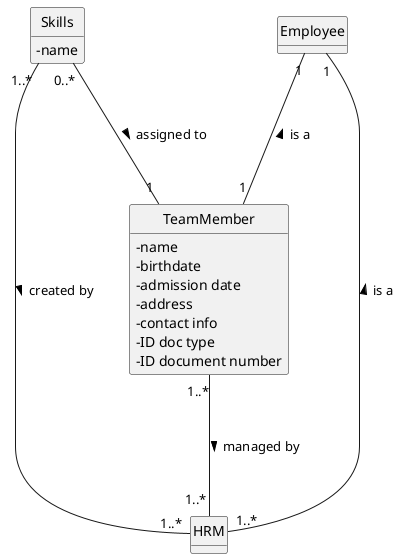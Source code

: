 @startuml
skinparam monochrome true
skinparam packageStyle rectangle
skinparam shadowing false

'left to right direction

skinparam classAttributeIconSize 0

hide circle
hide methods

class HRM {
}

class TeamMember {
   - name
   - birthdate
   - admission date
   - address
   - contact info
   - ID doc type
   - ID document number
}

class Skills {
  - name
}




Skills "1..*"---"1..*" HRM : created by >
Skills "0..*"---"1" TeamMember : assigned to >

TeamMember "1..*"---"1..*" HRM : managed by >

Employee "1"---"1..*" HRM : is a <
Employee "1"---"1" TeamMember : is a <

@enduml